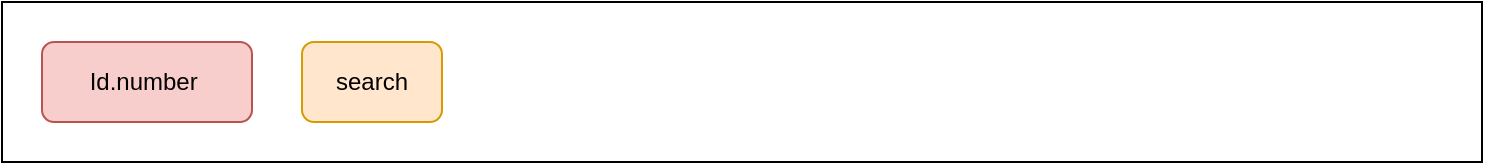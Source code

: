 <mxfile version="16.5.2" type="device" pages="6"><diagram name="MAIN" id="X3buA9U7M_vi0T7uz741"><mxGraphModel dx="2994" dy="1107" grid="1" gridSize="10" guides="1" tooltips="1" connect="1" arrows="1" fold="1" page="1" pageScale="1" pageWidth="827" pageHeight="1169" math="0" shadow="0"><root><mxCell id="BnAb85QHrUGU_vAj1aaS-0"/><mxCell id="BnAb85QHrUGU_vAj1aaS-1" parent="BnAb85QHrUGU_vAj1aaS-0"/><mxCell id="BnAb85QHrUGU_vAj1aaS-3" value="" style="rounded=0;whiteSpace=wrap;html=1;" vertex="1" parent="BnAb85QHrUGU_vAj1aaS-1"><mxGeometry x="50" y="60" width="740" height="80" as="geometry"/></mxCell><mxCell id="BnAb85QHrUGU_vAj1aaS-5" value="search" style="rounded=1;whiteSpace=wrap;html=1;fillColor=#ffe6cc;strokeColor=#d79b00;" vertex="1" parent="BnAb85QHrUGU_vAj1aaS-1"><mxGeometry x="200" y="80" width="70" height="40" as="geometry"/></mxCell><mxCell id="BnAb85QHrUGU_vAj1aaS-12" value="Id.number&amp;nbsp;" style="rounded=1;whiteSpace=wrap;html=1;fillColor=#f8cecc;strokeColor=#b85450;" vertex="1" parent="BnAb85QHrUGU_vAj1aaS-1"><mxGeometry x="70" y="80" width="105" height="40" as="geometry"/></mxCell></root></mxGraphModel></diagram><diagram id="2jDzlArpzsRtjwrMF3dl" name="ID number"><mxGraphModel dx="2065" dy="763" grid="1" gridSize="10" guides="1" tooltips="1" connect="1" arrows="1" fold="1" page="1" pageScale="1" pageWidth="827" pageHeight="1169" math="0" shadow="0"><root><mxCell id="0"/><mxCell id="1" parent="0"/><mxCell id="TqLH205IH1ecqxgv8qFm-1" value="" style="rounded=0;whiteSpace=wrap;html=1;" parent="1" vertex="1"><mxGeometry x="30" y="40" width="780" height="1060" as="geometry"/></mxCell><mxCell id="TqLH205IH1ecqxgv8qFm-25" value="" style="rounded=0;whiteSpace=wrap;html=1;" parent="1" vertex="1"><mxGeometry x="50" y="60" width="740" height="80" as="geometry"/></mxCell><mxCell id="TqLH205IH1ecqxgv8qFm-2" value="" style="rounded=0;whiteSpace=wrap;html=1;" parent="1" vertex="1"><mxGeometry x="50" y="150" width="740" height="440" as="geometry"/></mxCell><mxCell id="TqLH205IH1ecqxgv8qFm-11" value="Description" style="rounded=1;whiteSpace=wrap;html=1;fillColor=#d5e8d4;strokeColor=#82b366;" parent="1" vertex="1"><mxGeometry x="70" y="270" width="120" height="20" as="geometry"/></mxCell><mxCell id="TqLH205IH1ecqxgv8qFm-13" value="" style="rounded=1;whiteSpace=wrap;html=1;" parent="1" vertex="1"><mxGeometry x="70" y="290" width="210" height="30" as="geometry"/></mxCell><mxCell id="TqLH205IH1ecqxgv8qFm-16" value="Id.number" style="rounded=1;whiteSpace=wrap;html=1;fillColor=#d5e8d4;strokeColor=#82b366;" parent="1" vertex="1"><mxGeometry x="70" y="190" width="120" height="20" as="geometry"/></mxCell><mxCell id="TqLH205IH1ecqxgv8qFm-27" value="Forward" style="rounded=1;whiteSpace=wrap;html=1;fillColor=#f8cecc;strokeColor=#b85450;" parent="1" vertex="1"><mxGeometry x="640" y="535" width="106.5" height="40" as="geometry"/></mxCell><mxCell id="TqLH205IH1ecqxgv8qFm-39" value="Id.number&amp;nbsp;" style="rounded=1;whiteSpace=wrap;html=1;fillColor=#f8cecc;strokeColor=#b85450;" parent="1" vertex="1"><mxGeometry x="70" y="80" width="105" height="40" as="geometry"/></mxCell><mxCell id="SUSL1qdulSLfWHJu4Nri-1" value="" style="rounded=1;whiteSpace=wrap;html=1;" parent="1" vertex="1"><mxGeometry x="70" y="210" width="160" height="30" as="geometry"/></mxCell><mxCell id="SUSL1qdulSLfWHJu4Nri-7" value="CHECK BOX-auto number" style="rounded=1;whiteSpace=wrap;html=1;fillColor=#ffe6cc;strokeColor=#d79b00;" parent="1" vertex="1"><mxGeometry x="240" y="205" width="80" height="45" as="geometry"/></mxCell></root></mxGraphModel></diagram><diagram name="generate NUMBER" id="C88X1LSV-4hK0XVXEZPq"><mxGraphModel dx="2495" dy="923" grid="1" gridSize="10" guides="1" tooltips="1" connect="1" arrows="1" fold="1" page="1" pageScale="1" pageWidth="827" pageHeight="1169" math="0" shadow="0"><root><mxCell id="9SQV5OUlqGiUoD4Il_f4-0"/><mxCell id="9SQV5OUlqGiUoD4Il_f4-1" parent="9SQV5OUlqGiUoD4Il_f4-0"/><mxCell id="9SQV5OUlqGiUoD4Il_f4-2" value="" style="rounded=0;whiteSpace=wrap;html=1;" parent="9SQV5OUlqGiUoD4Il_f4-1" vertex="1"><mxGeometry x="30" y="40" width="780" height="1060" as="geometry"/></mxCell><mxCell id="9SQV5OUlqGiUoD4Il_f4-3" value="" style="rounded=0;whiteSpace=wrap;html=1;" parent="9SQV5OUlqGiUoD4Il_f4-1" vertex="1"><mxGeometry x="50" y="60" width="730" height="80" as="geometry"/></mxCell><mxCell id="9SQV5OUlqGiUoD4Il_f4-4" value="" style="rounded=0;whiteSpace=wrap;html=1;" parent="9SQV5OUlqGiUoD4Il_f4-1" vertex="1"><mxGeometry x="50" y="160" width="735" height="850" as="geometry"/></mxCell><mxCell id="9SQV5OUlqGiUoD4Il_f4-7" value="Description" style="rounded=1;whiteSpace=wrap;html=1;fillColor=#d5e8d4;strokeColor=#82b366;" parent="9SQV5OUlqGiUoD4Il_f4-1" vertex="1"><mxGeometry x="70" y="170" width="120" height="20" as="geometry"/></mxCell><mxCell id="9SQV5OUlqGiUoD4Il_f4-8" value="" style="rounded=1;whiteSpace=wrap;html=1;" parent="9SQV5OUlqGiUoD4Il_f4-1" vertex="1"><mxGeometry x="68.75" y="190" width="210" height="30" as="geometry"/></mxCell><mxCell id="9SQV5OUlqGiUoD4Il_f4-9" value="Drawing nr." style="rounded=1;whiteSpace=wrap;html=1;fillColor=#d5e8d4;strokeColor=#82b366;" parent="9SQV5OUlqGiUoD4Il_f4-1" vertex="1"><mxGeometry x="337.5" y="170" width="120" height="20" as="geometry"/></mxCell><mxCell id="9SQV5OUlqGiUoD4Il_f4-10" value="" style="rounded=1;whiteSpace=wrap;html=1;" parent="9SQV5OUlqGiUoD4Il_f4-1" vertex="1"><mxGeometry x="337.5" y="190" width="210" height="30" as="geometry"/></mxCell><mxCell id="9SQV5OUlqGiUoD4Il_f4-14" value="version" style="rounded=1;whiteSpace=wrap;html=1;fillColor=#d5e8d4;strokeColor=#82b366;" parent="9SQV5OUlqGiUoD4Il_f4-1" vertex="1"><mxGeometry x="238.75" y="70" width="75" height="20" as="geometry"/></mxCell><mxCell id="9SQV5OUlqGiUoD4Il_f4-15" value="&quot;WORK&quot;" style="rounded=1;whiteSpace=wrap;html=1;fillColor=#e1d5e7;strokeColor=#9673a6;" parent="9SQV5OUlqGiUoD4Il_f4-1" vertex="1"><mxGeometry x="380" y="95" width="110" height="30" as="geometry"/></mxCell><mxCell id="9SQV5OUlqGiUoD4Il_f4-16" value="Drawing index." style="rounded=1;whiteSpace=wrap;html=1;fillColor=#d5e8d4;strokeColor=#82b366;" parent="9SQV5OUlqGiUoD4Il_f4-1" vertex="1"><mxGeometry x="600" y="170" width="120" height="20" as="geometry"/></mxCell><mxCell id="9SQV5OUlqGiUoD4Il_f4-17" value="FILLED &quot;00&quot;" style="rounded=1;whiteSpace=wrap;html=1;" parent="9SQV5OUlqGiUoD4Il_f4-1" vertex="1"><mxGeometry x="600" y="190" width="110" height="30" as="geometry"/></mxCell><mxCell id="9SQV5OUlqGiUoD4Il_f4-18" value="OK" style="rounded=1;whiteSpace=wrap;html=1;fillColor=#f8cecc;strokeColor=#b85450;" parent="9SQV5OUlqGiUoD4Il_f4-1" vertex="1"><mxGeometry x="627.62" y="830" width="106.5" height="40" as="geometry"/></mxCell><mxCell id="9SQV5OUlqGiUoD4Il_f4-19" value="additional description" style="rounded=1;whiteSpace=wrap;html=1;fillColor=#d5e8d4;strokeColor=#82b366;" parent="9SQV5OUlqGiUoD4Il_f4-1" vertex="1"><mxGeometry x="68.75" y="260" width="120" height="20" as="geometry"/></mxCell><mxCell id="9SQV5OUlqGiUoD4Il_f4-20" value="" style="rounded=1;whiteSpace=wrap;html=1;" parent="9SQV5OUlqGiUoD4Il_f4-1" vertex="1"><mxGeometry x="68.75" y="580" width="170" height="30" as="geometry"/></mxCell><mxCell id="9SQV5OUlqGiUoD4Il_f4-21" value="standard / GOST" style="rounded=1;whiteSpace=wrap;html=1;fillColor=#d5e8d4;strokeColor=#82b366;" parent="9SQV5OUlqGiUoD4Il_f4-1" vertex="1"><mxGeometry x="68.75" y="560" width="120" height="20" as="geometry"/></mxCell><mxCell id="9SQV5OUlqGiUoD4Il_f4-22" value="" style="rounded=1;whiteSpace=wrap;html=1;" parent="9SQV5OUlqGiUoD4Il_f4-1" vertex="1"><mxGeometry x="68.75" y="280" width="340" height="30" as="geometry"/></mxCell><mxCell id="9SQV5OUlqGiUoD4Il_f4-23" value="" style="rounded=1;whiteSpace=wrap;html=1;" parent="9SQV5OUlqGiUoD4Il_f4-1" vertex="1"><mxGeometry x="68.75" y="660" width="170" height="30" as="geometry"/></mxCell><mxCell id="9SQV5OUlqGiUoD4Il_f4-24" value="material" style="rounded=1;whiteSpace=wrap;html=1;fillColor=#d5e8d4;strokeColor=#82b366;" parent="9SQV5OUlqGiUoD4Il_f4-1" vertex="1"><mxGeometry x="68.75" y="640" width="120" height="20" as="geometry"/></mxCell><mxCell id="9SQV5OUlqGiUoD4Il_f4-25" value="FILLED ID NUMBER" style="rounded=1;whiteSpace=wrap;html=1;fillColor=#e1d5e7;strokeColor=#9673a6;" parent="9SQV5OUlqGiUoD4Il_f4-1" vertex="1"><mxGeometry x="70" y="90" width="150" height="35" as="geometry"/></mxCell><mxCell id="9SQV5OUlqGiUoD4Il_f4-28" value="alert" style="rounded=1;whiteSpace=wrap;html=1;fillColor=#f8cecc;strokeColor=#b85450;" parent="9SQV5OUlqGiUoD4Il_f4-1" vertex="1"><mxGeometry x="340" y="220" width="120" height="20" as="geometry"/></mxCell><mxCell id="9SQV5OUlqGiUoD4Il_f4-29" value="RESET" style="rounded=1;whiteSpace=wrap;html=1;fillColor=#f8cecc;strokeColor=#b85450;" parent="9SQV5OUlqGiUoD4Il_f4-1" vertex="1"><mxGeometry x="547.5" y="830" width="70" height="40" as="geometry"/></mxCell><mxCell id="yDVWtm7aCtznuTepctHW-0" value="engineering TYPE" style="rounded=1;whiteSpace=wrap;html=1;fillColor=#d5e8d4;strokeColor=#82b366;" vertex="1" parent="9SQV5OUlqGiUoD4Il_f4-1"><mxGeometry x="68.75" y="340" width="120" height="20" as="geometry"/></mxCell><mxCell id="yDVWtm7aCtznuTepctHW-1" value="&quot;PART&quot;&lt;br&gt;&lt;br&gt;&quot;ASSEMBLY&quot;&lt;br&gt;&lt;br&gt;&quot;NO MODELED&quot;&lt;br&gt;" style="rounded=1;whiteSpace=wrap;html=1;" vertex="1" parent="9SQV5OUlqGiUoD4Il_f4-1"><mxGeometry x="68.75" y="360" width="121.25" height="80" as="geometry"/></mxCell><mxCell id="yDVWtm7aCtznuTepctHW-2" value="producing TYPE" style="rounded=1;whiteSpace=wrap;html=1;fillColor=#d5e8d4;strokeColor=#82b366;" vertex="1" parent="9SQV5OUlqGiUoD4Il_f4-1"><mxGeometry x="440" y="340" width="120" height="20" as="geometry"/></mxCell><mxCell id="muc9WzClj7a_gP-oR6bI-4" style="edgeStyle=orthogonalEdgeStyle;rounded=0;orthogonalLoop=1;jettySize=auto;html=1;exitX=0.5;exitY=1;exitDx=0;exitDy=0;entryX=0.007;entryY=0.594;entryDx=0;entryDy=0;entryPerimeter=0;" edge="1" parent="9SQV5OUlqGiUoD4Il_f4-1" source="yDVWtm7aCtznuTepctHW-3" target="muc9WzClj7a_gP-oR6bI-1"><mxGeometry relative="1" as="geometry"/></mxCell><mxCell id="yDVWtm7aCtznuTepctHW-3" value="&quot;OWN&quot;&lt;br&gt;&lt;br&gt;&quot;BUYED&quot;" style="rounded=1;whiteSpace=wrap;html=1;" vertex="1" parent="9SQV5OUlqGiUoD4Il_f4-1"><mxGeometry x="439.38" y="360" width="121.25" height="50" as="geometry"/></mxCell><mxCell id="yDVWtm7aCtznuTepctHW-4" value="drawing" style="rounded=1;whiteSpace=wrap;html=1;fillColor=#d5e8d4;strokeColor=#82b366;" vertex="1" parent="9SQV5OUlqGiUoD4Il_f4-1"><mxGeometry x="250" y="340" width="120" height="20" as="geometry"/></mxCell><mxCell id="yDVWtm7aCtznuTepctHW-5" value="&quot;YES&quot;&lt;br&gt;&lt;br&gt;&quot;NO&quot;" style="rounded=1;whiteSpace=wrap;html=1;" vertex="1" parent="9SQV5OUlqGiUoD4Il_f4-1"><mxGeometry x="248.75" y="360" width="121.25" height="50" as="geometry"/></mxCell><mxCell id="yDVWtm7aCtznuTepctHW-7" value="class TYPE" style="rounded=1;whiteSpace=wrap;html=1;fillColor=#d5e8d4;strokeColor=#82b366;" vertex="1" parent="9SQV5OUlqGiUoD4Il_f4-1"><mxGeometry x="614.12" y="340" width="120" height="20" as="geometry"/></mxCell><mxCell id="yDVWtm7aCtznuTepctHW-8" value="&quot;mechanical&quot;&lt;br&gt;&lt;br&gt;&quot;electrical&quot;&lt;br&gt;&lt;br&gt;&quot;hydraulic&quot;&lt;br&gt;&lt;br&gt;&quot;software&quot;&lt;br&gt;&lt;br&gt;&quot;documentation&quot;" style="rounded=1;whiteSpace=wrap;html=1;" vertex="1" parent="9SQV5OUlqGiUoD4Il_f4-1"><mxGeometry x="613.5" y="360" width="120.62" height="140" as="geometry"/></mxCell><mxCell id="yDVWtm7aCtznuTepctHW-9" value="" style="rounded=1;whiteSpace=wrap;html=1;" vertex="1" parent="9SQV5OUlqGiUoD4Il_f4-1"><mxGeometry x="260" y="660" width="170" height="30" as="geometry"/></mxCell><mxCell id="yDVWtm7aCtznuTepctHW-10" value="surface" style="rounded=1;whiteSpace=wrap;html=1;fillColor=#d5e8d4;strokeColor=#82b366;" vertex="1" parent="9SQV5OUlqGiUoD4Il_f4-1"><mxGeometry x="260" y="640" width="120" height="20" as="geometry"/></mxCell><mxCell id="yDVWtm7aCtznuTepctHW-12" value="supplier drawing nr." style="rounded=1;whiteSpace=wrap;html=1;fillColor=#d5e8d4;strokeColor=#82b366;" vertex="1" parent="9SQV5OUlqGiUoD4Il_f4-1"><mxGeometry x="68.75" y="480" width="120" height="20" as="geometry"/></mxCell><mxCell id="yDVWtm7aCtznuTepctHW-13" value="" style="rounded=1;whiteSpace=wrap;html=1;" vertex="1" parent="9SQV5OUlqGiUoD4Il_f4-1"><mxGeometry x="68.75" y="500" width="210" height="30" as="geometry"/></mxCell><mxCell id="yDVWtm7aCtznuTepctHW-14" value="&quot;00&quot;" style="rounded=1;whiteSpace=wrap;html=1;fillColor=#e1d5e7;strokeColor=#9673a6;" vertex="1" parent="9SQV5OUlqGiUoD4Il_f4-1"><mxGeometry x="238.75" y="90" width="61.25" height="35" as="geometry"/></mxCell><mxCell id="yDVWtm7aCtznuTepctHW-15" value="status" style="rounded=1;whiteSpace=wrap;html=1;fillColor=#d5e8d4;strokeColor=#82b366;" vertex="1" parent="9SQV5OUlqGiUoD4Il_f4-1"><mxGeometry x="380" y="75" width="75" height="20" as="geometry"/></mxCell><mxCell id="Tl-cit-_6GTcScCtQxYP-0" value="BACK" style="rounded=1;whiteSpace=wrap;html=1;fillColor=#f8cecc;strokeColor=#b85450;" vertex="1" parent="9SQV5OUlqGiUoD4Il_f4-1"><mxGeometry x="460" y="830" width="70" height="40" as="geometry"/></mxCell><mxCell id="muc9WzClj7a_gP-oR6bI-0" value="BOM" style="rounded=1;whiteSpace=wrap;html=1;fillColor=#d5e8d4;strokeColor=#82b366;" vertex="1" parent="9SQV5OUlqGiUoD4Il_f4-1"><mxGeometry x="618.12" y="530" width="120" height="20" as="geometry"/></mxCell><mxCell id="muc9WzClj7a_gP-oR6bI-1" value="&quot;YES&quot;&lt;br&gt;&lt;br&gt;&quot;NOT YETT&quot;&lt;br&gt;&lt;br&gt;&quot;NO&quot;" style="rounded=1;whiteSpace=wrap;html=1;" vertex="1" parent="9SQV5OUlqGiUoD4Il_f4-1"><mxGeometry x="617.5" y="550" width="120.62" height="140" as="geometry"/></mxCell></root></mxGraphModel></diagram><diagram name="SEARCH" id="S2d1M1IuWfizqnmRNc9W"><mxGraphModel dx="2994" dy="1107" grid="1" gridSize="10" guides="1" tooltips="1" connect="1" arrows="1" fold="1" page="1" pageScale="1" pageWidth="827" pageHeight="1169" math="0" shadow="0"><root><mxCell id="MCSh7kG7kLDcQY0WdR5L-0"/><mxCell id="MCSh7kG7kLDcQY0WdR5L-1" parent="MCSh7kG7kLDcQY0WdR5L-0"/><mxCell id="MCSh7kG7kLDcQY0WdR5L-2" value="" style="rounded=0;whiteSpace=wrap;html=1;" vertex="1" parent="MCSh7kG7kLDcQY0WdR5L-1"><mxGeometry x="30" y="40" width="780" height="1060" as="geometry"/></mxCell><mxCell id="MCSh7kG7kLDcQY0WdR5L-4" value="" style="rounded=0;whiteSpace=wrap;html=1;" vertex="1" parent="MCSh7kG7kLDcQY0WdR5L-1"><mxGeometry x="50" y="60" width="735" height="530" as="geometry"/></mxCell><mxCell id="MCSh7kG7kLDcQY0WdR5L-5" value="" style="rounded=0;whiteSpace=wrap;html=1;" vertex="1" parent="MCSh7kG7kLDcQY0WdR5L-1"><mxGeometry x="45" y="640" width="740" height="430" as="geometry"/></mxCell><mxCell id="MCSh7kG7kLDcQY0WdR5L-7" value="Description" style="rounded=1;whiteSpace=wrap;html=1;fillColor=#d5e8d4;strokeColor=#82b366;" vertex="1" parent="MCSh7kG7kLDcQY0WdR5L-1"><mxGeometry x="77.5" y="160" width="120" height="20" as="geometry"/></mxCell><mxCell id="MCSh7kG7kLDcQY0WdR5L-8" value="BOLT" style="rounded=1;whiteSpace=wrap;html=1;" vertex="1" parent="MCSh7kG7kLDcQY0WdR5L-1"><mxGeometry x="77.5" y="180" width="210" height="30" as="geometry"/></mxCell><mxCell id="MCSh7kG7kLDcQY0WdR5L-9" value="Drawing nr." style="rounded=1;whiteSpace=wrap;html=1;fillColor=#d5e8d4;strokeColor=#82b366;" vertex="1" parent="MCSh7kG7kLDcQY0WdR5L-1"><mxGeometry x="370" y="160" width="120" height="20" as="geometry"/></mxCell><mxCell id="MCSh7kG7kLDcQY0WdR5L-10" value="100 50*" style="rounded=1;whiteSpace=wrap;html=1;" vertex="1" parent="MCSh7kG7kLDcQY0WdR5L-1"><mxGeometry x="370" y="180" width="210" height="30" as="geometry"/></mxCell><mxCell id="MCSh7kG7kLDcQY0WdR5L-15" value="SEARCH" style="rounded=1;whiteSpace=wrap;html=1;fillColor=#ffe6cc;strokeColor=#d79b00;" vertex="1" parent="MCSh7kG7kLDcQY0WdR5L-1"><mxGeometry x="613.5" y="535" width="106.5" height="40" as="geometry"/></mxCell><mxCell id="MCSh7kG7kLDcQY0WdR5L-16" value="additional description" style="rounded=1;whiteSpace=wrap;html=1;fillColor=#d5e8d4;strokeColor=#82b366;" vertex="1" parent="MCSh7kG7kLDcQY0WdR5L-1"><mxGeometry x="77.5" y="240" width="120" height="20" as="geometry"/></mxCell><mxCell id="MCSh7kG7kLDcQY0WdR5L-17" value="9001" style="rounded=1;whiteSpace=wrap;html=1;" vertex="1" parent="MCSh7kG7kLDcQY0WdR5L-1"><mxGeometry x="77.5" y="335" width="170" height="30" as="geometry"/></mxCell><mxCell id="MCSh7kG7kLDcQY0WdR5L-18" value="Norm" style="rounded=1;whiteSpace=wrap;html=1;fillColor=#d5e8d4;strokeColor=#82b366;" vertex="1" parent="MCSh7kG7kLDcQY0WdR5L-1"><mxGeometry x="77.5" y="315" width="120" height="20" as="geometry"/></mxCell><mxCell id="MCSh7kG7kLDcQY0WdR5L-19" value="M5x10" style="rounded=1;whiteSpace=wrap;html=1;" vertex="1" parent="MCSh7kG7kLDcQY0WdR5L-1"><mxGeometry x="77.5" y="260" width="340" height="30" as="geometry"/></mxCell><mxCell id="MCSh7kG7kLDcQY0WdR5L-20" value="" style="rounded=1;whiteSpace=wrap;html=1;" vertex="1" parent="MCSh7kG7kLDcQY0WdR5L-1"><mxGeometry x="77.5" y="410" width="170" height="30" as="geometry"/></mxCell><mxCell id="MCSh7kG7kLDcQY0WdR5L-21" value="material" style="rounded=1;whiteSpace=wrap;html=1;fillColor=#d5e8d4;strokeColor=#82b366;" vertex="1" parent="MCSh7kG7kLDcQY0WdR5L-1"><mxGeometry x="77.5" y="390" width="120" height="20" as="geometry"/></mxCell><mxCell id="MCSh7kG7kLDcQY0WdR5L-22" value="&quot;............&quot;" style="rounded=1;whiteSpace=wrap;html=1;" vertex="1" parent="MCSh7kG7kLDcQY0WdR5L-1"><mxGeometry x="77.5" y="90" width="152.5" height="40" as="geometry"/></mxCell><mxCell id="MCSh7kG7kLDcQY0WdR5L-26" value="RESET" style="rounded=1;whiteSpace=wrap;html=1;fillColor=#ffe6cc;strokeColor=#d79b00;" vertex="1" parent="MCSh7kG7kLDcQY0WdR5L-1"><mxGeometry x="510" y="535" width="70" height="40" as="geometry"/></mxCell><mxCell id="MCSh7kG7kLDcQY0WdR5L-29" value="results" style="rounded=1;whiteSpace=wrap;html=1;fillColor=#d5e8d4;strokeColor=#82b366;" vertex="1" parent="MCSh7kG7kLDcQY0WdR5L-1"><mxGeometry x="45" y="620" width="120" height="20" as="geometry"/></mxCell><mxCell id="UohZ-5Hg-Gjd6rfeXHFO-1" value="type neumber" style="rounded=1;whiteSpace=wrap;html=1;fillColor=#d5e8d4;strokeColor=#82b366;" vertex="1" parent="MCSh7kG7kLDcQY0WdR5L-1"><mxGeometry x="77.5" y="70" width="120" height="20" as="geometry"/></mxCell><mxCell id="UohZ-5Hg-Gjd6rfeXHFO-3" value="dawing nr. / satus /&amp;nbsp;" style="shape=internalStorage;whiteSpace=wrap;html=1;backgroundOutline=1;dx=43;dy=30;" vertex="1" parent="MCSh7kG7kLDcQY0WdR5L-1"><mxGeometry x="150" y="700" width="452.5" height="190" as="geometry"/></mxCell></root></mxGraphModel></diagram><diagram name="id_data base VEIW" id="7_EeY3d99RrRPlMOvNnZ"><mxGraphModel dx="2994" dy="1107" grid="1" gridSize="10" guides="1" tooltips="1" connect="1" arrows="1" fold="1" page="1" pageScale="1" pageWidth="827" pageHeight="1169" math="0" shadow="0"><root><mxCell id="oOLlyrgZ8726w9Sh-mh_-0"/><mxCell id="oOLlyrgZ8726w9Sh-mh_-1" parent="oOLlyrgZ8726w9Sh-mh_-0"/><mxCell id="oOLlyrgZ8726w9Sh-mh_-2" value="" style="rounded=0;whiteSpace=wrap;html=1;" vertex="1" parent="oOLlyrgZ8726w9Sh-mh_-1"><mxGeometry x="30" y="40" width="780" height="1060" as="geometry"/></mxCell><mxCell id="oOLlyrgZ8726w9Sh-mh_-3" value="" style="rounded=0;whiteSpace=wrap;html=1;" vertex="1" parent="oOLlyrgZ8726w9Sh-mh_-1"><mxGeometry x="50" y="60" width="730" height="80" as="geometry"/></mxCell><mxCell id="oOLlyrgZ8726w9Sh-mh_-4" value="" style="rounded=0;whiteSpace=wrap;html=1;" vertex="1" parent="oOLlyrgZ8726w9Sh-mh_-1"><mxGeometry x="50" y="150" width="735" height="440" as="geometry"/></mxCell><mxCell id="oOLlyrgZ8726w9Sh-mh_-5" value="" style="rounded=0;whiteSpace=wrap;html=1;" vertex="1" parent="oOLlyrgZ8726w9Sh-mh_-1"><mxGeometry x="45" y="670" width="740" height="400" as="geometry"/></mxCell><mxCell id="oOLlyrgZ8726w9Sh-mh_-7" value="Description" style="rounded=1;whiteSpace=wrap;html=1;fillColor=#d5e8d4;strokeColor=#82b366;" vertex="1" parent="oOLlyrgZ8726w9Sh-mh_-1"><mxGeometry x="70" y="270" width="120" height="20" as="geometry"/></mxCell><mxCell id="oOLlyrgZ8726w9Sh-mh_-8" value="" style="rounded=1;whiteSpace=wrap;html=1;" vertex="1" parent="oOLlyrgZ8726w9Sh-mh_-1"><mxGeometry x="70" y="290" width="210" height="30" as="geometry"/></mxCell><mxCell id="oOLlyrgZ8726w9Sh-mh_-9" value="Drawing nr." style="rounded=1;whiteSpace=wrap;html=1;fillColor=#d5e8d4;strokeColor=#82b366;" vertex="1" parent="oOLlyrgZ8726w9Sh-mh_-1"><mxGeometry x="354" y="270" width="120" height="20" as="geometry"/></mxCell><mxCell id="oOLlyrgZ8726w9Sh-mh_-10" value="" style="rounded=1;whiteSpace=wrap;html=1;" vertex="1" parent="oOLlyrgZ8726w9Sh-mh_-1"><mxGeometry x="354" y="290" width="210" height="30" as="geometry"/></mxCell><mxCell id="oOLlyrgZ8726w9Sh-mh_-11" value="Id.number" style="rounded=1;whiteSpace=wrap;html=1;fillColor=#d5e8d4;strokeColor=#82b366;" vertex="1" parent="oOLlyrgZ8726w9Sh-mh_-1"><mxGeometry x="70" y="190" width="120" height="20" as="geometry"/></mxCell><mxCell id="oOLlyrgZ8726w9Sh-mh_-13" value="Drawing index." style="rounded=1;whiteSpace=wrap;html=1;fillColor=#d5e8d4;strokeColor=#82b366;" vertex="1" parent="oOLlyrgZ8726w9Sh-mh_-1"><mxGeometry x="630" y="270" width="120" height="20" as="geometry"/></mxCell><mxCell id="oOLlyrgZ8726w9Sh-mh_-14" value="" style="rounded=1;whiteSpace=wrap;html=1;" vertex="1" parent="oOLlyrgZ8726w9Sh-mh_-1"><mxGeometry x="630" y="290" width="50" height="30" as="geometry"/></mxCell><mxCell id="oOLlyrgZ8726w9Sh-mh_-16" value="additional description" style="rounded=1;whiteSpace=wrap;html=1;fillColor=#d5e8d4;strokeColor=#82b366;" vertex="1" parent="oOLlyrgZ8726w9Sh-mh_-1"><mxGeometry x="70" y="360" width="120" height="20" as="geometry"/></mxCell><mxCell id="oOLlyrgZ8726w9Sh-mh_-17" value="" style="rounded=1;whiteSpace=wrap;html=1;" vertex="1" parent="oOLlyrgZ8726w9Sh-mh_-1"><mxGeometry x="70" y="460" width="170" height="30" as="geometry"/></mxCell><mxCell id="oOLlyrgZ8726w9Sh-mh_-18" value="Norm" style="rounded=1;whiteSpace=wrap;html=1;fillColor=#d5e8d4;strokeColor=#82b366;" vertex="1" parent="oOLlyrgZ8726w9Sh-mh_-1"><mxGeometry x="70" y="440" width="120" height="20" as="geometry"/></mxCell><mxCell id="oOLlyrgZ8726w9Sh-mh_-19" value="" style="rounded=1;whiteSpace=wrap;html=1;" vertex="1" parent="oOLlyrgZ8726w9Sh-mh_-1"><mxGeometry x="70" y="380" width="340" height="30" as="geometry"/></mxCell><mxCell id="oOLlyrgZ8726w9Sh-mh_-20" value="" style="rounded=1;whiteSpace=wrap;html=1;" vertex="1" parent="oOLlyrgZ8726w9Sh-mh_-1"><mxGeometry x="70" y="540" width="170" height="30" as="geometry"/></mxCell><mxCell id="oOLlyrgZ8726w9Sh-mh_-21" value="material" style="rounded=1;whiteSpace=wrap;html=1;fillColor=#d5e8d4;strokeColor=#82b366;" vertex="1" parent="oOLlyrgZ8726w9Sh-mh_-1"><mxGeometry x="70" y="520" width="120" height="20" as="geometry"/></mxCell><mxCell id="oOLlyrgZ8726w9Sh-mh_-22" value="Id.number&amp;nbsp; &quot;xxxxxxxx&quot;" style="rounded=1;whiteSpace=wrap;html=1;fillColor=#f8cecc;strokeColor=#b85450;" vertex="1" parent="oOLlyrgZ8726w9Sh-mh_-1"><mxGeometry x="97.5" y="70" width="262.5" height="40" as="geometry"/></mxCell><mxCell id="oOLlyrgZ8726w9Sh-mh_-23" value="BOM&lt;br&gt;Dokuments&lt;br&gt;where udes" style="rounded=1;whiteSpace=wrap;html=1;" vertex="1" parent="oOLlyrgZ8726w9Sh-mh_-1"><mxGeometry x="72.5" y="710" width="677.5" height="180" as="geometry"/></mxCell><mxCell id="oOLlyrgZ8726w9Sh-mh_-24" value="" style="rounded=1;whiteSpace=wrap;html=1;" vertex="1" parent="oOLlyrgZ8726w9Sh-mh_-1"><mxGeometry x="70" y="210" width="160" height="30" as="geometry"/></mxCell><mxCell id="oOLlyrgZ8726w9Sh-mh_-28" value="" style="rounded=0;whiteSpace=wrap;html=1;" vertex="1" parent="oOLlyrgZ8726w9Sh-mh_-1"><mxGeometry x="47.5" y="620" width="735" height="30" as="geometry"/></mxCell><mxCell id="oOLlyrgZ8726w9Sh-mh_-29" value="results" style="rounded=1;whiteSpace=wrap;html=1;fillColor=#d5e8d4;strokeColor=#82b366;" vertex="1" parent="oOLlyrgZ8726w9Sh-mh_-1"><mxGeometry x="47.5" y="600" width="120" height="20" as="geometry"/></mxCell><mxCell id="oOLlyrgZ8726w9Sh-mh_-30" value="bill of material" style="rounded=1;whiteSpace=wrap;html=1;fillColor=#dae8fc;strokeColor=#6c8ebf;" vertex="1" parent="oOLlyrgZ8726w9Sh-mh_-1"><mxGeometry x="190" y="630" width="85" height="20" as="geometry"/></mxCell><mxCell id="oOLlyrgZ8726w9Sh-mh_-31" value="Documents" style="rounded=1;whiteSpace=wrap;html=1;fillColor=#dae8fc;strokeColor=#6c8ebf;" vertex="1" parent="oOLlyrgZ8726w9Sh-mh_-1"><mxGeometry x="287.5" y="630" width="66.5" height="20" as="geometry"/></mxCell><mxCell id="4av10FS5r3kz-rgepV2u-0" value="where used" style="rounded=1;whiteSpace=wrap;html=1;fillColor=#dae8fc;strokeColor=#6c8ebf;" vertex="1" parent="oOLlyrgZ8726w9Sh-mh_-1"><mxGeometry x="374.13" y="630" width="86.75" height="20" as="geometry"/></mxCell><mxCell id="w9izcBRN22kJsDHSMRTg-0" value="index" style="rounded=1;whiteSpace=wrap;html=1;fillColor=#f8cecc;strokeColor=#b85450;" vertex="1" parent="oOLlyrgZ8726w9Sh-mh_-1"><mxGeometry x="380" y="70" width="60" height="40" as="geometry"/></mxCell></root></mxGraphModel></diagram><diagram name="TEMPLATE_2" id="h8vHPknHKLfscCumCdGD"><mxGraphModel dx="2167" dy="1107" grid="1" gridSize="10" guides="1" tooltips="1" connect="1" arrows="1" fold="1" page="1" pageScale="1" pageWidth="827" pageHeight="1169" math="0" shadow="0"><root><mxCell id="h13NcpJVSMloQ9J0NZG0-0"/><mxCell id="h13NcpJVSMloQ9J0NZG0-1" parent="h13NcpJVSMloQ9J0NZG0-0"/><mxCell id="h13NcpJVSMloQ9J0NZG0-31" value="" style="rounded=0;whiteSpace=wrap;html=1;" parent="h13NcpJVSMloQ9J0NZG0-1" vertex="1"><mxGeometry x="850" y="30" width="780" height="1060" as="geometry"/></mxCell><mxCell id="h13NcpJVSMloQ9J0NZG0-32" value="" style="rounded=0;whiteSpace=wrap;html=1;" parent="h13NcpJVSMloQ9J0NZG0-1" vertex="1"><mxGeometry x="865" y="60" width="725" height="80" as="geometry"/></mxCell><mxCell id="h13NcpJVSMloQ9J0NZG0-33" value="" style="rounded=0;whiteSpace=wrap;html=1;" parent="h13NcpJVSMloQ9J0NZG0-1" vertex="1"><mxGeometry x="865" y="150" width="730" height="440" as="geometry"/></mxCell><mxCell id="h13NcpJVSMloQ9J0NZG0-34" value="" style="rounded=0;whiteSpace=wrap;html=1;" parent="h13NcpJVSMloQ9J0NZG0-1" vertex="1"><mxGeometry x="871" y="620" width="740" height="480" as="geometry"/></mxCell><mxCell id="h13NcpJVSMloQ9J0NZG0-35" value="search" style="rounded=1;whiteSpace=wrap;html=1;fillColor=#f8cecc;strokeColor=#b85450;" parent="h13NcpJVSMloQ9J0NZG0-1" vertex="1"><mxGeometry x="1020" y="80" width="70" height="40" as="geometry"/></mxCell><mxCell id="h13NcpJVSMloQ9J0NZG0-36" value="Description" style="rounded=1;whiteSpace=wrap;html=1;fillColor=#d5e8d4;strokeColor=#82b366;" parent="h13NcpJVSMloQ9J0NZG0-1" vertex="1"><mxGeometry x="880" y="190" width="120" height="20" as="geometry"/></mxCell><mxCell id="h13NcpJVSMloQ9J0NZG0-37" value="" style="rounded=1;whiteSpace=wrap;html=1;" parent="h13NcpJVSMloQ9J0NZG0-1" vertex="1"><mxGeometry x="880" y="290" width="210" height="30" as="geometry"/></mxCell><mxCell id="h13NcpJVSMloQ9J0NZG0-38" value="Drawing nr." style="rounded=1;whiteSpace=wrap;html=1;fillColor=#d5e8d4;strokeColor=#82b366;" parent="h13NcpJVSMloQ9J0NZG0-1" vertex="1"><mxGeometry x="1110" y="185" width="120" height="20" as="geometry"/></mxCell><mxCell id="h13NcpJVSMloQ9J0NZG0-39" value="" style="rounded=1;whiteSpace=wrap;html=1;" parent="h13NcpJVSMloQ9J0NZG0-1" vertex="1"><mxGeometry x="1110" y="205" width="210" height="30" as="geometry"/></mxCell><mxCell id="h13NcpJVSMloQ9J0NZG0-40" value="Id.number" style="rounded=1;whiteSpace=wrap;html=1;fillColor=#d5e8d4;strokeColor=#82b366;" parent="h13NcpJVSMloQ9J0NZG0-1" vertex="1"><mxGeometry x="880" y="270" width="120" height="20" as="geometry"/></mxCell><mxCell id="h13NcpJVSMloQ9J0NZG0-41" value="version" style="rounded=1;whiteSpace=wrap;html=1;fillColor=#d5e8d4;strokeColor=#82b366;" parent="h13NcpJVSMloQ9J0NZG0-1" vertex="1"><mxGeometry x="1260" y="410" width="70" height="20" as="geometry"/></mxCell><mxCell id="h13NcpJVSMloQ9J0NZG0-42" value="" style="rounded=1;whiteSpace=wrap;html=1;" parent="h13NcpJVSMloQ9J0NZG0-1" vertex="1"><mxGeometry x="1250" y="430" width="110" height="30" as="geometry"/></mxCell><mxCell id="h13NcpJVSMloQ9J0NZG0-43" value="work flow" style="rounded=1;whiteSpace=wrap;html=1;fillColor=#d5e8d4;strokeColor=#82b366;" parent="h13NcpJVSMloQ9J0NZG0-1" vertex="1"><mxGeometry x="1374" y="380" width="75" height="20" as="geometry"/></mxCell><mxCell id="h13NcpJVSMloQ9J0NZG0-44" value="" style="rounded=1;whiteSpace=wrap;html=1;" parent="h13NcpJVSMloQ9J0NZG0-1" vertex="1"><mxGeometry x="1382.5" y="420" width="110" height="30" as="geometry"/></mxCell><mxCell id="h13NcpJVSMloQ9J0NZG0-45" value="Drawing index." style="rounded=1;whiteSpace=wrap;html=1;fillColor=#d5e8d4;strokeColor=#82b366;" parent="h13NcpJVSMloQ9J0NZG0-1" vertex="1"><mxGeometry x="1440" y="270" width="120" height="20" as="geometry"/></mxCell><mxCell id="h13NcpJVSMloQ9J0NZG0-46" value="" style="rounded=1;whiteSpace=wrap;html=1;" parent="h13NcpJVSMloQ9J0NZG0-1" vertex="1"><mxGeometry x="1440" y="290" width="50" height="30" as="geometry"/></mxCell><mxCell id="h13NcpJVSMloQ9J0NZG0-47" value="RUN" style="rounded=1;whiteSpace=wrap;html=1;fillColor=#ffe6cc;strokeColor=#d79b00;" parent="h13NcpJVSMloQ9J0NZG0-1" vertex="1"><mxGeometry x="1423.5" y="540" width="106.5" height="40" as="geometry"/></mxCell><mxCell id="h13NcpJVSMloQ9J0NZG0-48" value="additional description" style="rounded=1;whiteSpace=wrap;html=1;fillColor=#d5e8d4;strokeColor=#82b366;" parent="h13NcpJVSMloQ9J0NZG0-1" vertex="1"><mxGeometry x="880" y="360" width="120" height="20" as="geometry"/></mxCell><mxCell id="h13NcpJVSMloQ9J0NZG0-49" value="" style="rounded=1;whiteSpace=wrap;html=1;" parent="h13NcpJVSMloQ9J0NZG0-1" vertex="1"><mxGeometry x="880" y="460" width="170" height="30" as="geometry"/></mxCell><mxCell id="h13NcpJVSMloQ9J0NZG0-50" value="Norm" style="rounded=1;whiteSpace=wrap;html=1;fillColor=#d5e8d4;strokeColor=#82b366;" parent="h13NcpJVSMloQ9J0NZG0-1" vertex="1"><mxGeometry x="880" y="440" width="120" height="20" as="geometry"/></mxCell><mxCell id="h13NcpJVSMloQ9J0NZG0-51" value="" style="rounded=1;whiteSpace=wrap;html=1;" parent="h13NcpJVSMloQ9J0NZG0-1" vertex="1"><mxGeometry x="880" y="380" width="340" height="30" as="geometry"/></mxCell><mxCell id="h13NcpJVSMloQ9J0NZG0-52" value="" style="rounded=1;whiteSpace=wrap;html=1;" parent="h13NcpJVSMloQ9J0NZG0-1" vertex="1"><mxGeometry x="880" y="540" width="170" height="30" as="geometry"/></mxCell><mxCell id="h13NcpJVSMloQ9J0NZG0-53" value="material" style="rounded=1;whiteSpace=wrap;html=1;fillColor=#d5e8d4;strokeColor=#82b366;" parent="h13NcpJVSMloQ9J0NZG0-1" vertex="1"><mxGeometry x="880" y="520" width="120" height="20" as="geometry"/></mxCell><mxCell id="h13NcpJVSMloQ9J0NZG0-54" value="Id.number&amp;nbsp;&lt;br&gt;copy" style="rounded=1;whiteSpace=wrap;html=1;fillColor=#ffe6cc;strokeColor=#d79b00;" parent="h13NcpJVSMloQ9J0NZG0-1" vertex="1"><mxGeometry x="887.5" y="80" width="105" height="40" as="geometry"/></mxCell><mxCell id="h13NcpJVSMloQ9J0NZG0-55" value="123&lt;br&gt;456&lt;br&gt;678&lt;br&gt;" style="rounded=1;whiteSpace=wrap;html=1;" parent="h13NcpJVSMloQ9J0NZG0-1" vertex="1"><mxGeometry x="900" y="660" width="650" height="180" as="geometry"/></mxCell><mxCell id="h13NcpJVSMloQ9J0NZG0-56" value="" style="rounded=1;whiteSpace=wrap;html=1;" parent="h13NcpJVSMloQ9J0NZG0-1" vertex="1"><mxGeometry x="880" y="210" width="160" height="30" as="geometry"/></mxCell><mxCell id="h13NcpJVSMloQ9J0NZG0-57" value="RESET" style="rounded=1;whiteSpace=wrap;html=1;fillColor=#ffe6cc;strokeColor=#d79b00;" parent="h13NcpJVSMloQ9J0NZG0-1" vertex="1"><mxGeometry x="1312.5" y="540" width="70" height="40" as="geometry"/></mxCell><mxCell id="h13NcpJVSMloQ9J0NZG0-58" value="results" style="rounded=1;whiteSpace=wrap;html=1;fillColor=#d5e8d4;strokeColor=#82b366;" parent="h13NcpJVSMloQ9J0NZG0-1" vertex="1"><mxGeometry x="865" y="600" width="120" height="20" as="geometry"/></mxCell><mxCell id="h13NcpJVSMloQ9J0NZG0-59" value="Create COPY" style="rounded=1;whiteSpace=wrap;html=1;fillColor=#ffe6cc;strokeColor=#d79b00;" parent="h13NcpJVSMloQ9J0NZG0-1" vertex="1"><mxGeometry x="1420" y="750" width="90" height="40" as="geometry"/></mxCell><mxCell id="h13NcpJVSMloQ9J0NZG0-60" value="CHECK BOX-IF BOM&lt;br&gt;" style="rounded=1;whiteSpace=wrap;html=1;fillColor=#ffe6cc;strokeColor=#d79b00;" parent="h13NcpJVSMloQ9J0NZG0-1" vertex="1"><mxGeometry x="1330" y="730" width="80" height="60" as="geometry"/></mxCell><mxCell id="h13NcpJVSMloQ9J0NZG0-61" value="control requiremts&lt;br&gt;1. if copy--&amp;gt; delete drawing number&lt;br&gt;2. check box for bom" style="rounded=1;whiteSpace=wrap;html=1;" parent="h13NcpJVSMloQ9J0NZG0-1" vertex="1"><mxGeometry x="900" y="860" width="660" height="150" as="geometry"/></mxCell></root></mxGraphModel></diagram></mxfile>